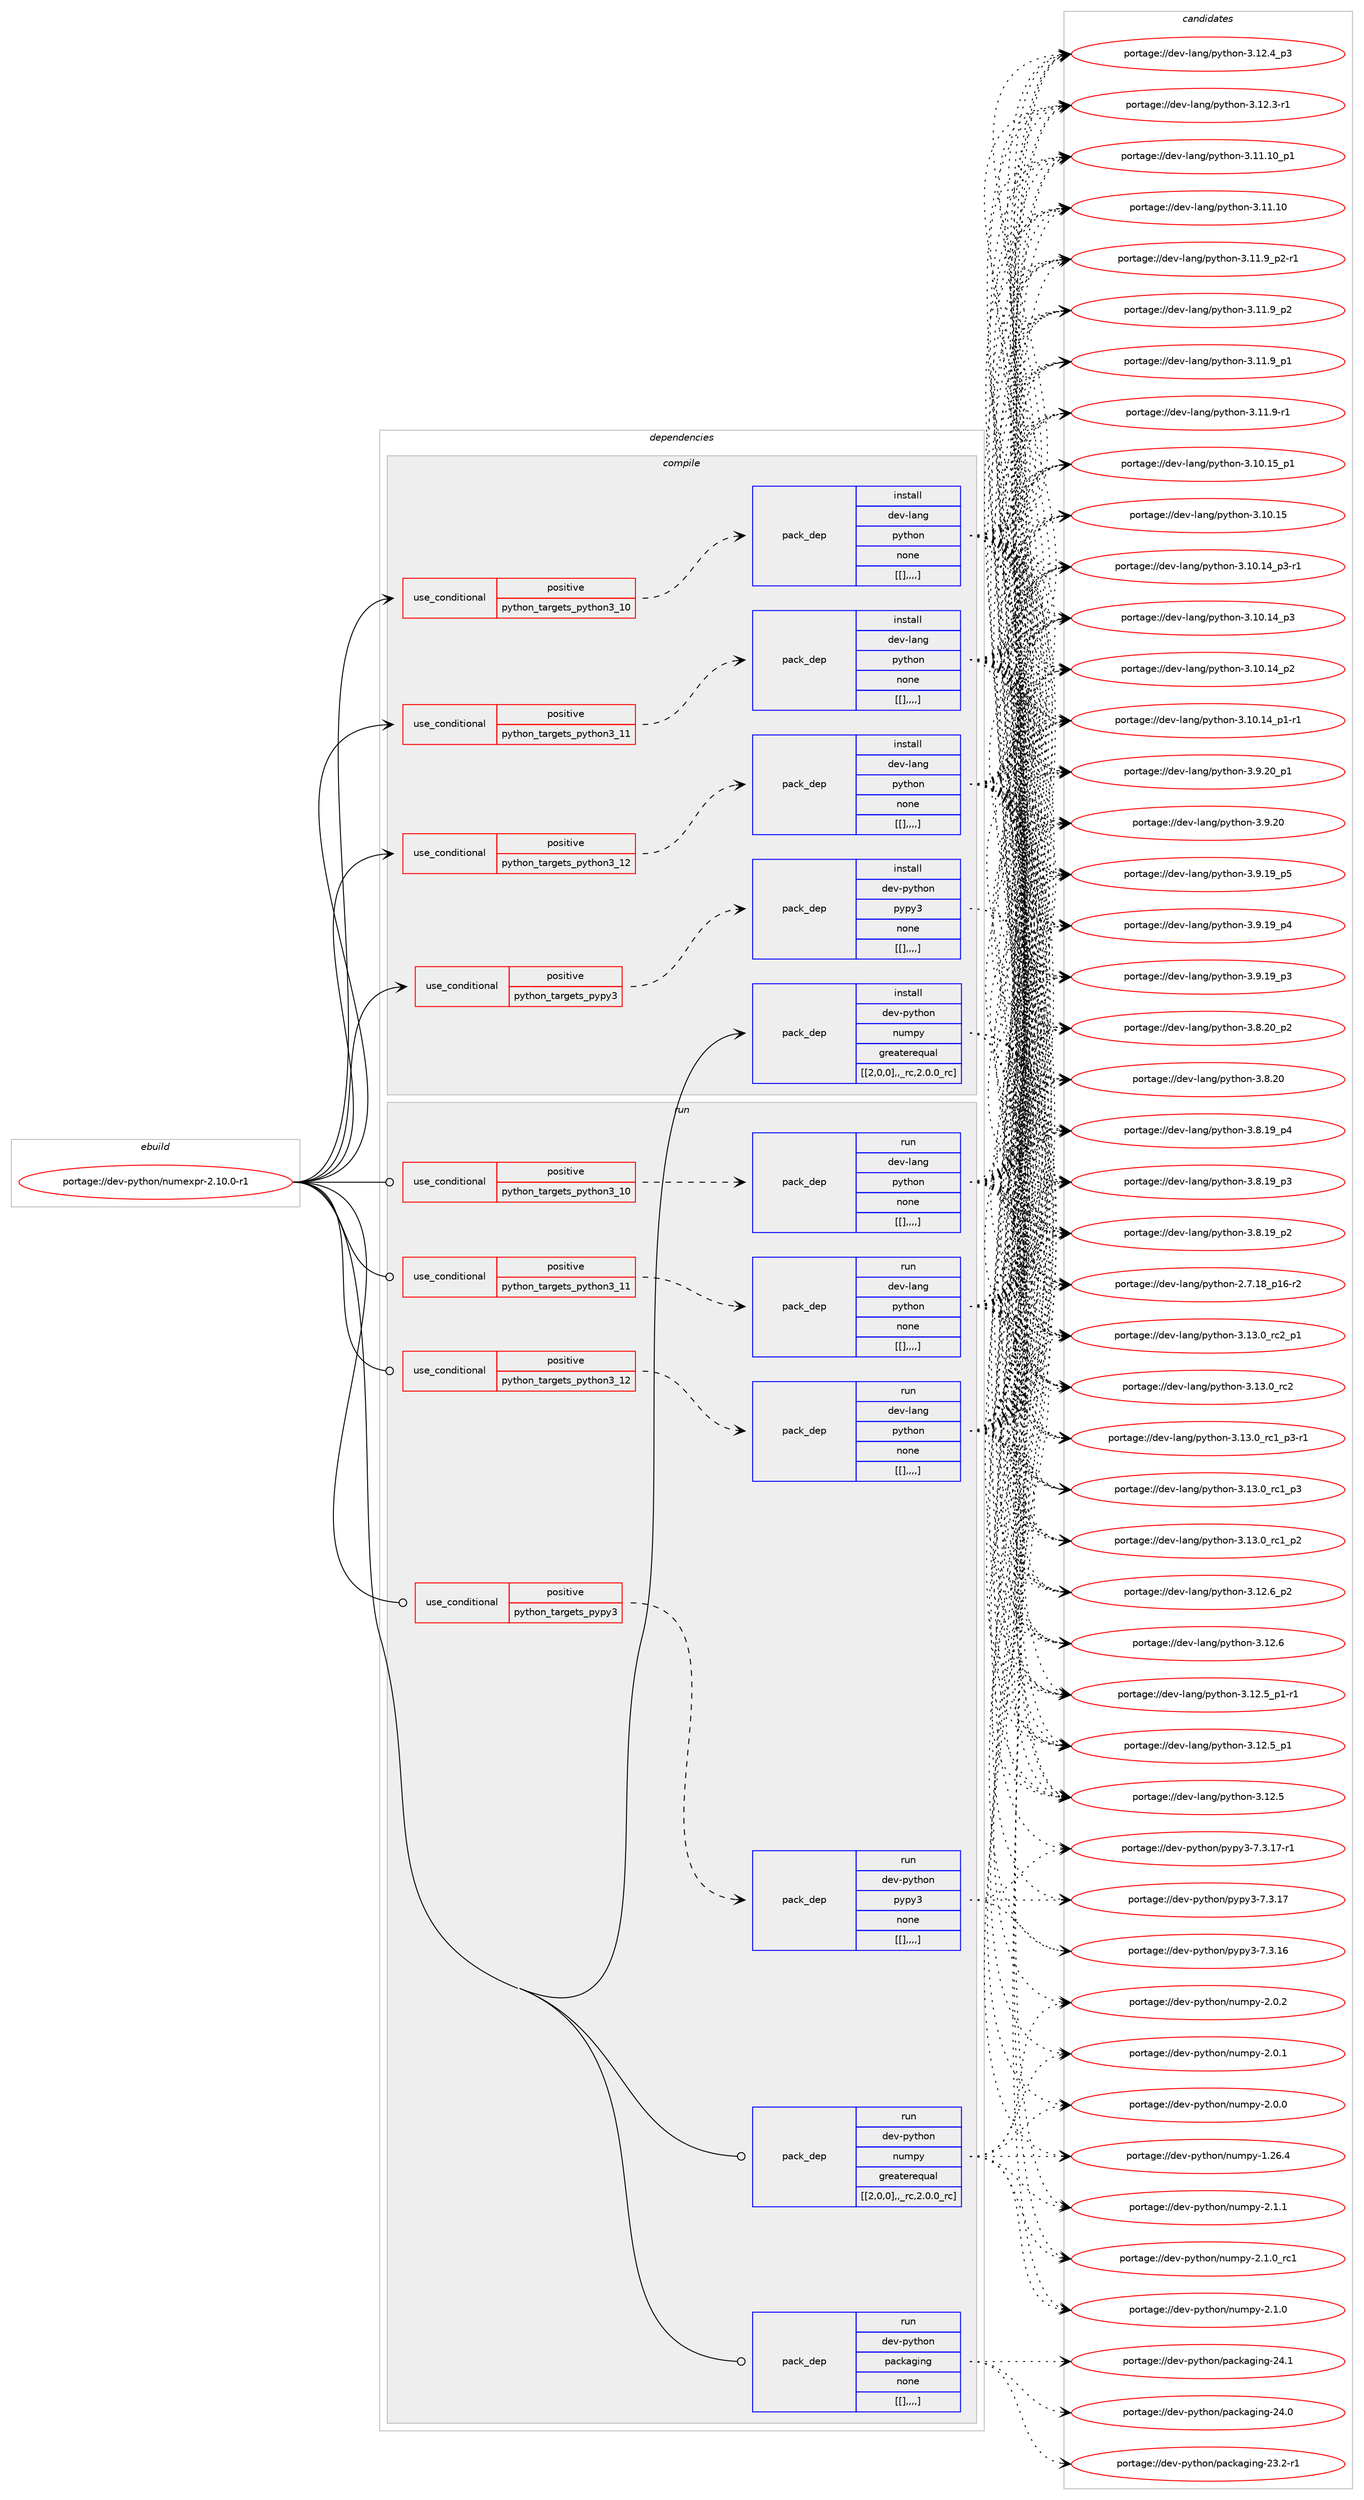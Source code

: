 digraph prolog {

# *************
# Graph options
# *************

newrank=true;
concentrate=true;
compound=true;
graph [rankdir=LR,fontname=Helvetica,fontsize=10,ranksep=1.5];#, ranksep=2.5, nodesep=0.2];
edge  [arrowhead=vee];
node  [fontname=Helvetica,fontsize=10];

# **********
# The ebuild
# **********

subgraph cluster_leftcol {
color=gray;
label=<<i>ebuild</i>>;
id [label="portage://dev-python/numexpr-2.10.0-r1", color=red, width=4, href="../dev-python/numexpr-2.10.0-r1.svg"];
}

# ****************
# The dependencies
# ****************

subgraph cluster_midcol {
color=gray;
label=<<i>dependencies</i>>;
subgraph cluster_compile {
fillcolor="#eeeeee";
style=filled;
label=<<i>compile</i>>;
subgraph cond36591 {
dependency154766 [label=<<TABLE BORDER="0" CELLBORDER="1" CELLSPACING="0" CELLPADDING="4"><TR><TD ROWSPAN="3" CELLPADDING="10">use_conditional</TD></TR><TR><TD>positive</TD></TR><TR><TD>python_targets_pypy3</TD></TR></TABLE>>, shape=none, color=red];
subgraph pack116961 {
dependency154767 [label=<<TABLE BORDER="0" CELLBORDER="1" CELLSPACING="0" CELLPADDING="4" WIDTH="220"><TR><TD ROWSPAN="6" CELLPADDING="30">pack_dep</TD></TR><TR><TD WIDTH="110">install</TD></TR><TR><TD>dev-python</TD></TR><TR><TD>pypy3</TD></TR><TR><TD>none</TD></TR><TR><TD>[[],,,,]</TD></TR></TABLE>>, shape=none, color=blue];
}
dependency154766:e -> dependency154767:w [weight=20,style="dashed",arrowhead="vee"];
}
id:e -> dependency154766:w [weight=20,style="solid",arrowhead="vee"];
subgraph cond36592 {
dependency154768 [label=<<TABLE BORDER="0" CELLBORDER="1" CELLSPACING="0" CELLPADDING="4"><TR><TD ROWSPAN="3" CELLPADDING="10">use_conditional</TD></TR><TR><TD>positive</TD></TR><TR><TD>python_targets_python3_10</TD></TR></TABLE>>, shape=none, color=red];
subgraph pack116962 {
dependency154769 [label=<<TABLE BORDER="0" CELLBORDER="1" CELLSPACING="0" CELLPADDING="4" WIDTH="220"><TR><TD ROWSPAN="6" CELLPADDING="30">pack_dep</TD></TR><TR><TD WIDTH="110">install</TD></TR><TR><TD>dev-lang</TD></TR><TR><TD>python</TD></TR><TR><TD>none</TD></TR><TR><TD>[[],,,,]</TD></TR></TABLE>>, shape=none, color=blue];
}
dependency154768:e -> dependency154769:w [weight=20,style="dashed",arrowhead="vee"];
}
id:e -> dependency154768:w [weight=20,style="solid",arrowhead="vee"];
subgraph cond36593 {
dependency154770 [label=<<TABLE BORDER="0" CELLBORDER="1" CELLSPACING="0" CELLPADDING="4"><TR><TD ROWSPAN="3" CELLPADDING="10">use_conditional</TD></TR><TR><TD>positive</TD></TR><TR><TD>python_targets_python3_11</TD></TR></TABLE>>, shape=none, color=red];
subgraph pack116963 {
dependency154771 [label=<<TABLE BORDER="0" CELLBORDER="1" CELLSPACING="0" CELLPADDING="4" WIDTH="220"><TR><TD ROWSPAN="6" CELLPADDING="30">pack_dep</TD></TR><TR><TD WIDTH="110">install</TD></TR><TR><TD>dev-lang</TD></TR><TR><TD>python</TD></TR><TR><TD>none</TD></TR><TR><TD>[[],,,,]</TD></TR></TABLE>>, shape=none, color=blue];
}
dependency154770:e -> dependency154771:w [weight=20,style="dashed",arrowhead="vee"];
}
id:e -> dependency154770:w [weight=20,style="solid",arrowhead="vee"];
subgraph cond36594 {
dependency154772 [label=<<TABLE BORDER="0" CELLBORDER="1" CELLSPACING="0" CELLPADDING="4"><TR><TD ROWSPAN="3" CELLPADDING="10">use_conditional</TD></TR><TR><TD>positive</TD></TR><TR><TD>python_targets_python3_12</TD></TR></TABLE>>, shape=none, color=red];
subgraph pack116964 {
dependency154773 [label=<<TABLE BORDER="0" CELLBORDER="1" CELLSPACING="0" CELLPADDING="4" WIDTH="220"><TR><TD ROWSPAN="6" CELLPADDING="30">pack_dep</TD></TR><TR><TD WIDTH="110">install</TD></TR><TR><TD>dev-lang</TD></TR><TR><TD>python</TD></TR><TR><TD>none</TD></TR><TR><TD>[[],,,,]</TD></TR></TABLE>>, shape=none, color=blue];
}
dependency154772:e -> dependency154773:w [weight=20,style="dashed",arrowhead="vee"];
}
id:e -> dependency154772:w [weight=20,style="solid",arrowhead="vee"];
subgraph pack116965 {
dependency154774 [label=<<TABLE BORDER="0" CELLBORDER="1" CELLSPACING="0" CELLPADDING="4" WIDTH="220"><TR><TD ROWSPAN="6" CELLPADDING="30">pack_dep</TD></TR><TR><TD WIDTH="110">install</TD></TR><TR><TD>dev-python</TD></TR><TR><TD>numpy</TD></TR><TR><TD>greaterequal</TD></TR><TR><TD>[[2,0,0],,_rc,2.0.0_rc]</TD></TR></TABLE>>, shape=none, color=blue];
}
id:e -> dependency154774:w [weight=20,style="solid",arrowhead="vee"];
}
subgraph cluster_compileandrun {
fillcolor="#eeeeee";
style=filled;
label=<<i>compile and run</i>>;
}
subgraph cluster_run {
fillcolor="#eeeeee";
style=filled;
label=<<i>run</i>>;
subgraph cond36595 {
dependency154775 [label=<<TABLE BORDER="0" CELLBORDER="1" CELLSPACING="0" CELLPADDING="4"><TR><TD ROWSPAN="3" CELLPADDING="10">use_conditional</TD></TR><TR><TD>positive</TD></TR><TR><TD>python_targets_pypy3</TD></TR></TABLE>>, shape=none, color=red];
subgraph pack116966 {
dependency154776 [label=<<TABLE BORDER="0" CELLBORDER="1" CELLSPACING="0" CELLPADDING="4" WIDTH="220"><TR><TD ROWSPAN="6" CELLPADDING="30">pack_dep</TD></TR><TR><TD WIDTH="110">run</TD></TR><TR><TD>dev-python</TD></TR><TR><TD>pypy3</TD></TR><TR><TD>none</TD></TR><TR><TD>[[],,,,]</TD></TR></TABLE>>, shape=none, color=blue];
}
dependency154775:e -> dependency154776:w [weight=20,style="dashed",arrowhead="vee"];
}
id:e -> dependency154775:w [weight=20,style="solid",arrowhead="odot"];
subgraph cond36596 {
dependency154777 [label=<<TABLE BORDER="0" CELLBORDER="1" CELLSPACING="0" CELLPADDING="4"><TR><TD ROWSPAN="3" CELLPADDING="10">use_conditional</TD></TR><TR><TD>positive</TD></TR><TR><TD>python_targets_python3_10</TD></TR></TABLE>>, shape=none, color=red];
subgraph pack116967 {
dependency154778 [label=<<TABLE BORDER="0" CELLBORDER="1" CELLSPACING="0" CELLPADDING="4" WIDTH="220"><TR><TD ROWSPAN="6" CELLPADDING="30">pack_dep</TD></TR><TR><TD WIDTH="110">run</TD></TR><TR><TD>dev-lang</TD></TR><TR><TD>python</TD></TR><TR><TD>none</TD></TR><TR><TD>[[],,,,]</TD></TR></TABLE>>, shape=none, color=blue];
}
dependency154777:e -> dependency154778:w [weight=20,style="dashed",arrowhead="vee"];
}
id:e -> dependency154777:w [weight=20,style="solid",arrowhead="odot"];
subgraph cond36597 {
dependency154779 [label=<<TABLE BORDER="0" CELLBORDER="1" CELLSPACING="0" CELLPADDING="4"><TR><TD ROWSPAN="3" CELLPADDING="10">use_conditional</TD></TR><TR><TD>positive</TD></TR><TR><TD>python_targets_python3_11</TD></TR></TABLE>>, shape=none, color=red];
subgraph pack116968 {
dependency154780 [label=<<TABLE BORDER="0" CELLBORDER="1" CELLSPACING="0" CELLPADDING="4" WIDTH="220"><TR><TD ROWSPAN="6" CELLPADDING="30">pack_dep</TD></TR><TR><TD WIDTH="110">run</TD></TR><TR><TD>dev-lang</TD></TR><TR><TD>python</TD></TR><TR><TD>none</TD></TR><TR><TD>[[],,,,]</TD></TR></TABLE>>, shape=none, color=blue];
}
dependency154779:e -> dependency154780:w [weight=20,style="dashed",arrowhead="vee"];
}
id:e -> dependency154779:w [weight=20,style="solid",arrowhead="odot"];
subgraph cond36598 {
dependency154781 [label=<<TABLE BORDER="0" CELLBORDER="1" CELLSPACING="0" CELLPADDING="4"><TR><TD ROWSPAN="3" CELLPADDING="10">use_conditional</TD></TR><TR><TD>positive</TD></TR><TR><TD>python_targets_python3_12</TD></TR></TABLE>>, shape=none, color=red];
subgraph pack116969 {
dependency154782 [label=<<TABLE BORDER="0" CELLBORDER="1" CELLSPACING="0" CELLPADDING="4" WIDTH="220"><TR><TD ROWSPAN="6" CELLPADDING="30">pack_dep</TD></TR><TR><TD WIDTH="110">run</TD></TR><TR><TD>dev-lang</TD></TR><TR><TD>python</TD></TR><TR><TD>none</TD></TR><TR><TD>[[],,,,]</TD></TR></TABLE>>, shape=none, color=blue];
}
dependency154781:e -> dependency154782:w [weight=20,style="dashed",arrowhead="vee"];
}
id:e -> dependency154781:w [weight=20,style="solid",arrowhead="odot"];
subgraph pack116970 {
dependency154783 [label=<<TABLE BORDER="0" CELLBORDER="1" CELLSPACING="0" CELLPADDING="4" WIDTH="220"><TR><TD ROWSPAN="6" CELLPADDING="30">pack_dep</TD></TR><TR><TD WIDTH="110">run</TD></TR><TR><TD>dev-python</TD></TR><TR><TD>numpy</TD></TR><TR><TD>greaterequal</TD></TR><TR><TD>[[2,0,0],,_rc,2.0.0_rc]</TD></TR></TABLE>>, shape=none, color=blue];
}
id:e -> dependency154783:w [weight=20,style="solid",arrowhead="odot"];
subgraph pack116971 {
dependency154784 [label=<<TABLE BORDER="0" CELLBORDER="1" CELLSPACING="0" CELLPADDING="4" WIDTH="220"><TR><TD ROWSPAN="6" CELLPADDING="30">pack_dep</TD></TR><TR><TD WIDTH="110">run</TD></TR><TR><TD>dev-python</TD></TR><TR><TD>packaging</TD></TR><TR><TD>none</TD></TR><TR><TD>[[],,,,]</TD></TR></TABLE>>, shape=none, color=blue];
}
id:e -> dependency154784:w [weight=20,style="solid",arrowhead="odot"];
}
}

# **************
# The candidates
# **************

subgraph cluster_choices {
rank=same;
color=gray;
label=<<i>candidates</i>>;

subgraph choice116961 {
color=black;
nodesep=1;
choice100101118451121211161041111104711212111212151455546514649554511449 [label="portage://dev-python/pypy3-7.3.17-r1", color=red, width=4,href="../dev-python/pypy3-7.3.17-r1.svg"];
choice10010111845112121116104111110471121211121215145554651464955 [label="portage://dev-python/pypy3-7.3.17", color=red, width=4,href="../dev-python/pypy3-7.3.17.svg"];
choice10010111845112121116104111110471121211121215145554651464954 [label="portage://dev-python/pypy3-7.3.16", color=red, width=4,href="../dev-python/pypy3-7.3.16.svg"];
dependency154767:e -> choice100101118451121211161041111104711212111212151455546514649554511449:w [style=dotted,weight="100"];
dependency154767:e -> choice10010111845112121116104111110471121211121215145554651464955:w [style=dotted,weight="100"];
dependency154767:e -> choice10010111845112121116104111110471121211121215145554651464954:w [style=dotted,weight="100"];
}
subgraph choice116962 {
color=black;
nodesep=1;
choice100101118451089711010347112121116104111110455146495146489511499509511249 [label="portage://dev-lang/python-3.13.0_rc2_p1", color=red, width=4,href="../dev-lang/python-3.13.0_rc2_p1.svg"];
choice10010111845108971101034711212111610411111045514649514648951149950 [label="portage://dev-lang/python-3.13.0_rc2", color=red, width=4,href="../dev-lang/python-3.13.0_rc2.svg"];
choice1001011184510897110103471121211161041111104551464951464895114994995112514511449 [label="portage://dev-lang/python-3.13.0_rc1_p3-r1", color=red, width=4,href="../dev-lang/python-3.13.0_rc1_p3-r1.svg"];
choice100101118451089711010347112121116104111110455146495146489511499499511251 [label="portage://dev-lang/python-3.13.0_rc1_p3", color=red, width=4,href="../dev-lang/python-3.13.0_rc1_p3.svg"];
choice100101118451089711010347112121116104111110455146495146489511499499511250 [label="portage://dev-lang/python-3.13.0_rc1_p2", color=red, width=4,href="../dev-lang/python-3.13.0_rc1_p2.svg"];
choice100101118451089711010347112121116104111110455146495046549511250 [label="portage://dev-lang/python-3.12.6_p2", color=red, width=4,href="../dev-lang/python-3.12.6_p2.svg"];
choice10010111845108971101034711212111610411111045514649504654 [label="portage://dev-lang/python-3.12.6", color=red, width=4,href="../dev-lang/python-3.12.6.svg"];
choice1001011184510897110103471121211161041111104551464950465395112494511449 [label="portage://dev-lang/python-3.12.5_p1-r1", color=red, width=4,href="../dev-lang/python-3.12.5_p1-r1.svg"];
choice100101118451089711010347112121116104111110455146495046539511249 [label="portage://dev-lang/python-3.12.5_p1", color=red, width=4,href="../dev-lang/python-3.12.5_p1.svg"];
choice10010111845108971101034711212111610411111045514649504653 [label="portage://dev-lang/python-3.12.5", color=red, width=4,href="../dev-lang/python-3.12.5.svg"];
choice100101118451089711010347112121116104111110455146495046529511251 [label="portage://dev-lang/python-3.12.4_p3", color=red, width=4,href="../dev-lang/python-3.12.4_p3.svg"];
choice100101118451089711010347112121116104111110455146495046514511449 [label="portage://dev-lang/python-3.12.3-r1", color=red, width=4,href="../dev-lang/python-3.12.3-r1.svg"];
choice10010111845108971101034711212111610411111045514649494649489511249 [label="portage://dev-lang/python-3.11.10_p1", color=red, width=4,href="../dev-lang/python-3.11.10_p1.svg"];
choice1001011184510897110103471121211161041111104551464949464948 [label="portage://dev-lang/python-3.11.10", color=red, width=4,href="../dev-lang/python-3.11.10.svg"];
choice1001011184510897110103471121211161041111104551464949465795112504511449 [label="portage://dev-lang/python-3.11.9_p2-r1", color=red, width=4,href="../dev-lang/python-3.11.9_p2-r1.svg"];
choice100101118451089711010347112121116104111110455146494946579511250 [label="portage://dev-lang/python-3.11.9_p2", color=red, width=4,href="../dev-lang/python-3.11.9_p2.svg"];
choice100101118451089711010347112121116104111110455146494946579511249 [label="portage://dev-lang/python-3.11.9_p1", color=red, width=4,href="../dev-lang/python-3.11.9_p1.svg"];
choice100101118451089711010347112121116104111110455146494946574511449 [label="portage://dev-lang/python-3.11.9-r1", color=red, width=4,href="../dev-lang/python-3.11.9-r1.svg"];
choice10010111845108971101034711212111610411111045514649484649539511249 [label="portage://dev-lang/python-3.10.15_p1", color=red, width=4,href="../dev-lang/python-3.10.15_p1.svg"];
choice1001011184510897110103471121211161041111104551464948464953 [label="portage://dev-lang/python-3.10.15", color=red, width=4,href="../dev-lang/python-3.10.15.svg"];
choice100101118451089711010347112121116104111110455146494846495295112514511449 [label="portage://dev-lang/python-3.10.14_p3-r1", color=red, width=4,href="../dev-lang/python-3.10.14_p3-r1.svg"];
choice10010111845108971101034711212111610411111045514649484649529511251 [label="portage://dev-lang/python-3.10.14_p3", color=red, width=4,href="../dev-lang/python-3.10.14_p3.svg"];
choice10010111845108971101034711212111610411111045514649484649529511250 [label="portage://dev-lang/python-3.10.14_p2", color=red, width=4,href="../dev-lang/python-3.10.14_p2.svg"];
choice100101118451089711010347112121116104111110455146494846495295112494511449 [label="portage://dev-lang/python-3.10.14_p1-r1", color=red, width=4,href="../dev-lang/python-3.10.14_p1-r1.svg"];
choice100101118451089711010347112121116104111110455146574650489511249 [label="portage://dev-lang/python-3.9.20_p1", color=red, width=4,href="../dev-lang/python-3.9.20_p1.svg"];
choice10010111845108971101034711212111610411111045514657465048 [label="portage://dev-lang/python-3.9.20", color=red, width=4,href="../dev-lang/python-3.9.20.svg"];
choice100101118451089711010347112121116104111110455146574649579511253 [label="portage://dev-lang/python-3.9.19_p5", color=red, width=4,href="../dev-lang/python-3.9.19_p5.svg"];
choice100101118451089711010347112121116104111110455146574649579511252 [label="portage://dev-lang/python-3.9.19_p4", color=red, width=4,href="../dev-lang/python-3.9.19_p4.svg"];
choice100101118451089711010347112121116104111110455146574649579511251 [label="portage://dev-lang/python-3.9.19_p3", color=red, width=4,href="../dev-lang/python-3.9.19_p3.svg"];
choice100101118451089711010347112121116104111110455146564650489511250 [label="portage://dev-lang/python-3.8.20_p2", color=red, width=4,href="../dev-lang/python-3.8.20_p2.svg"];
choice10010111845108971101034711212111610411111045514656465048 [label="portage://dev-lang/python-3.8.20", color=red, width=4,href="../dev-lang/python-3.8.20.svg"];
choice100101118451089711010347112121116104111110455146564649579511252 [label="portage://dev-lang/python-3.8.19_p4", color=red, width=4,href="../dev-lang/python-3.8.19_p4.svg"];
choice100101118451089711010347112121116104111110455146564649579511251 [label="portage://dev-lang/python-3.8.19_p3", color=red, width=4,href="../dev-lang/python-3.8.19_p3.svg"];
choice100101118451089711010347112121116104111110455146564649579511250 [label="portage://dev-lang/python-3.8.19_p2", color=red, width=4,href="../dev-lang/python-3.8.19_p2.svg"];
choice100101118451089711010347112121116104111110455046554649569511249544511450 [label="portage://dev-lang/python-2.7.18_p16-r2", color=red, width=4,href="../dev-lang/python-2.7.18_p16-r2.svg"];
dependency154769:e -> choice100101118451089711010347112121116104111110455146495146489511499509511249:w [style=dotted,weight="100"];
dependency154769:e -> choice10010111845108971101034711212111610411111045514649514648951149950:w [style=dotted,weight="100"];
dependency154769:e -> choice1001011184510897110103471121211161041111104551464951464895114994995112514511449:w [style=dotted,weight="100"];
dependency154769:e -> choice100101118451089711010347112121116104111110455146495146489511499499511251:w [style=dotted,weight="100"];
dependency154769:e -> choice100101118451089711010347112121116104111110455146495146489511499499511250:w [style=dotted,weight="100"];
dependency154769:e -> choice100101118451089711010347112121116104111110455146495046549511250:w [style=dotted,weight="100"];
dependency154769:e -> choice10010111845108971101034711212111610411111045514649504654:w [style=dotted,weight="100"];
dependency154769:e -> choice1001011184510897110103471121211161041111104551464950465395112494511449:w [style=dotted,weight="100"];
dependency154769:e -> choice100101118451089711010347112121116104111110455146495046539511249:w [style=dotted,weight="100"];
dependency154769:e -> choice10010111845108971101034711212111610411111045514649504653:w [style=dotted,weight="100"];
dependency154769:e -> choice100101118451089711010347112121116104111110455146495046529511251:w [style=dotted,weight="100"];
dependency154769:e -> choice100101118451089711010347112121116104111110455146495046514511449:w [style=dotted,weight="100"];
dependency154769:e -> choice10010111845108971101034711212111610411111045514649494649489511249:w [style=dotted,weight="100"];
dependency154769:e -> choice1001011184510897110103471121211161041111104551464949464948:w [style=dotted,weight="100"];
dependency154769:e -> choice1001011184510897110103471121211161041111104551464949465795112504511449:w [style=dotted,weight="100"];
dependency154769:e -> choice100101118451089711010347112121116104111110455146494946579511250:w [style=dotted,weight="100"];
dependency154769:e -> choice100101118451089711010347112121116104111110455146494946579511249:w [style=dotted,weight="100"];
dependency154769:e -> choice100101118451089711010347112121116104111110455146494946574511449:w [style=dotted,weight="100"];
dependency154769:e -> choice10010111845108971101034711212111610411111045514649484649539511249:w [style=dotted,weight="100"];
dependency154769:e -> choice1001011184510897110103471121211161041111104551464948464953:w [style=dotted,weight="100"];
dependency154769:e -> choice100101118451089711010347112121116104111110455146494846495295112514511449:w [style=dotted,weight="100"];
dependency154769:e -> choice10010111845108971101034711212111610411111045514649484649529511251:w [style=dotted,weight="100"];
dependency154769:e -> choice10010111845108971101034711212111610411111045514649484649529511250:w [style=dotted,weight="100"];
dependency154769:e -> choice100101118451089711010347112121116104111110455146494846495295112494511449:w [style=dotted,weight="100"];
dependency154769:e -> choice100101118451089711010347112121116104111110455146574650489511249:w [style=dotted,weight="100"];
dependency154769:e -> choice10010111845108971101034711212111610411111045514657465048:w [style=dotted,weight="100"];
dependency154769:e -> choice100101118451089711010347112121116104111110455146574649579511253:w [style=dotted,weight="100"];
dependency154769:e -> choice100101118451089711010347112121116104111110455146574649579511252:w [style=dotted,weight="100"];
dependency154769:e -> choice100101118451089711010347112121116104111110455146574649579511251:w [style=dotted,weight="100"];
dependency154769:e -> choice100101118451089711010347112121116104111110455146564650489511250:w [style=dotted,weight="100"];
dependency154769:e -> choice10010111845108971101034711212111610411111045514656465048:w [style=dotted,weight="100"];
dependency154769:e -> choice100101118451089711010347112121116104111110455146564649579511252:w [style=dotted,weight="100"];
dependency154769:e -> choice100101118451089711010347112121116104111110455146564649579511251:w [style=dotted,weight="100"];
dependency154769:e -> choice100101118451089711010347112121116104111110455146564649579511250:w [style=dotted,weight="100"];
dependency154769:e -> choice100101118451089711010347112121116104111110455046554649569511249544511450:w [style=dotted,weight="100"];
}
subgraph choice116963 {
color=black;
nodesep=1;
choice100101118451089711010347112121116104111110455146495146489511499509511249 [label="portage://dev-lang/python-3.13.0_rc2_p1", color=red, width=4,href="../dev-lang/python-3.13.0_rc2_p1.svg"];
choice10010111845108971101034711212111610411111045514649514648951149950 [label="portage://dev-lang/python-3.13.0_rc2", color=red, width=4,href="../dev-lang/python-3.13.0_rc2.svg"];
choice1001011184510897110103471121211161041111104551464951464895114994995112514511449 [label="portage://dev-lang/python-3.13.0_rc1_p3-r1", color=red, width=4,href="../dev-lang/python-3.13.0_rc1_p3-r1.svg"];
choice100101118451089711010347112121116104111110455146495146489511499499511251 [label="portage://dev-lang/python-3.13.0_rc1_p3", color=red, width=4,href="../dev-lang/python-3.13.0_rc1_p3.svg"];
choice100101118451089711010347112121116104111110455146495146489511499499511250 [label="portage://dev-lang/python-3.13.0_rc1_p2", color=red, width=4,href="../dev-lang/python-3.13.0_rc1_p2.svg"];
choice100101118451089711010347112121116104111110455146495046549511250 [label="portage://dev-lang/python-3.12.6_p2", color=red, width=4,href="../dev-lang/python-3.12.6_p2.svg"];
choice10010111845108971101034711212111610411111045514649504654 [label="portage://dev-lang/python-3.12.6", color=red, width=4,href="../dev-lang/python-3.12.6.svg"];
choice1001011184510897110103471121211161041111104551464950465395112494511449 [label="portage://dev-lang/python-3.12.5_p1-r1", color=red, width=4,href="../dev-lang/python-3.12.5_p1-r1.svg"];
choice100101118451089711010347112121116104111110455146495046539511249 [label="portage://dev-lang/python-3.12.5_p1", color=red, width=4,href="../dev-lang/python-3.12.5_p1.svg"];
choice10010111845108971101034711212111610411111045514649504653 [label="portage://dev-lang/python-3.12.5", color=red, width=4,href="../dev-lang/python-3.12.5.svg"];
choice100101118451089711010347112121116104111110455146495046529511251 [label="portage://dev-lang/python-3.12.4_p3", color=red, width=4,href="../dev-lang/python-3.12.4_p3.svg"];
choice100101118451089711010347112121116104111110455146495046514511449 [label="portage://dev-lang/python-3.12.3-r1", color=red, width=4,href="../dev-lang/python-3.12.3-r1.svg"];
choice10010111845108971101034711212111610411111045514649494649489511249 [label="portage://dev-lang/python-3.11.10_p1", color=red, width=4,href="../dev-lang/python-3.11.10_p1.svg"];
choice1001011184510897110103471121211161041111104551464949464948 [label="portage://dev-lang/python-3.11.10", color=red, width=4,href="../dev-lang/python-3.11.10.svg"];
choice1001011184510897110103471121211161041111104551464949465795112504511449 [label="portage://dev-lang/python-3.11.9_p2-r1", color=red, width=4,href="../dev-lang/python-3.11.9_p2-r1.svg"];
choice100101118451089711010347112121116104111110455146494946579511250 [label="portage://dev-lang/python-3.11.9_p2", color=red, width=4,href="../dev-lang/python-3.11.9_p2.svg"];
choice100101118451089711010347112121116104111110455146494946579511249 [label="portage://dev-lang/python-3.11.9_p1", color=red, width=4,href="../dev-lang/python-3.11.9_p1.svg"];
choice100101118451089711010347112121116104111110455146494946574511449 [label="portage://dev-lang/python-3.11.9-r1", color=red, width=4,href="../dev-lang/python-3.11.9-r1.svg"];
choice10010111845108971101034711212111610411111045514649484649539511249 [label="portage://dev-lang/python-3.10.15_p1", color=red, width=4,href="../dev-lang/python-3.10.15_p1.svg"];
choice1001011184510897110103471121211161041111104551464948464953 [label="portage://dev-lang/python-3.10.15", color=red, width=4,href="../dev-lang/python-3.10.15.svg"];
choice100101118451089711010347112121116104111110455146494846495295112514511449 [label="portage://dev-lang/python-3.10.14_p3-r1", color=red, width=4,href="../dev-lang/python-3.10.14_p3-r1.svg"];
choice10010111845108971101034711212111610411111045514649484649529511251 [label="portage://dev-lang/python-3.10.14_p3", color=red, width=4,href="../dev-lang/python-3.10.14_p3.svg"];
choice10010111845108971101034711212111610411111045514649484649529511250 [label="portage://dev-lang/python-3.10.14_p2", color=red, width=4,href="../dev-lang/python-3.10.14_p2.svg"];
choice100101118451089711010347112121116104111110455146494846495295112494511449 [label="portage://dev-lang/python-3.10.14_p1-r1", color=red, width=4,href="../dev-lang/python-3.10.14_p1-r1.svg"];
choice100101118451089711010347112121116104111110455146574650489511249 [label="portage://dev-lang/python-3.9.20_p1", color=red, width=4,href="../dev-lang/python-3.9.20_p1.svg"];
choice10010111845108971101034711212111610411111045514657465048 [label="portage://dev-lang/python-3.9.20", color=red, width=4,href="../dev-lang/python-3.9.20.svg"];
choice100101118451089711010347112121116104111110455146574649579511253 [label="portage://dev-lang/python-3.9.19_p5", color=red, width=4,href="../dev-lang/python-3.9.19_p5.svg"];
choice100101118451089711010347112121116104111110455146574649579511252 [label="portage://dev-lang/python-3.9.19_p4", color=red, width=4,href="../dev-lang/python-3.9.19_p4.svg"];
choice100101118451089711010347112121116104111110455146574649579511251 [label="portage://dev-lang/python-3.9.19_p3", color=red, width=4,href="../dev-lang/python-3.9.19_p3.svg"];
choice100101118451089711010347112121116104111110455146564650489511250 [label="portage://dev-lang/python-3.8.20_p2", color=red, width=4,href="../dev-lang/python-3.8.20_p2.svg"];
choice10010111845108971101034711212111610411111045514656465048 [label="portage://dev-lang/python-3.8.20", color=red, width=4,href="../dev-lang/python-3.8.20.svg"];
choice100101118451089711010347112121116104111110455146564649579511252 [label="portage://dev-lang/python-3.8.19_p4", color=red, width=4,href="../dev-lang/python-3.8.19_p4.svg"];
choice100101118451089711010347112121116104111110455146564649579511251 [label="portage://dev-lang/python-3.8.19_p3", color=red, width=4,href="../dev-lang/python-3.8.19_p3.svg"];
choice100101118451089711010347112121116104111110455146564649579511250 [label="portage://dev-lang/python-3.8.19_p2", color=red, width=4,href="../dev-lang/python-3.8.19_p2.svg"];
choice100101118451089711010347112121116104111110455046554649569511249544511450 [label="portage://dev-lang/python-2.7.18_p16-r2", color=red, width=4,href="../dev-lang/python-2.7.18_p16-r2.svg"];
dependency154771:e -> choice100101118451089711010347112121116104111110455146495146489511499509511249:w [style=dotted,weight="100"];
dependency154771:e -> choice10010111845108971101034711212111610411111045514649514648951149950:w [style=dotted,weight="100"];
dependency154771:e -> choice1001011184510897110103471121211161041111104551464951464895114994995112514511449:w [style=dotted,weight="100"];
dependency154771:e -> choice100101118451089711010347112121116104111110455146495146489511499499511251:w [style=dotted,weight="100"];
dependency154771:e -> choice100101118451089711010347112121116104111110455146495146489511499499511250:w [style=dotted,weight="100"];
dependency154771:e -> choice100101118451089711010347112121116104111110455146495046549511250:w [style=dotted,weight="100"];
dependency154771:e -> choice10010111845108971101034711212111610411111045514649504654:w [style=dotted,weight="100"];
dependency154771:e -> choice1001011184510897110103471121211161041111104551464950465395112494511449:w [style=dotted,weight="100"];
dependency154771:e -> choice100101118451089711010347112121116104111110455146495046539511249:w [style=dotted,weight="100"];
dependency154771:e -> choice10010111845108971101034711212111610411111045514649504653:w [style=dotted,weight="100"];
dependency154771:e -> choice100101118451089711010347112121116104111110455146495046529511251:w [style=dotted,weight="100"];
dependency154771:e -> choice100101118451089711010347112121116104111110455146495046514511449:w [style=dotted,weight="100"];
dependency154771:e -> choice10010111845108971101034711212111610411111045514649494649489511249:w [style=dotted,weight="100"];
dependency154771:e -> choice1001011184510897110103471121211161041111104551464949464948:w [style=dotted,weight="100"];
dependency154771:e -> choice1001011184510897110103471121211161041111104551464949465795112504511449:w [style=dotted,weight="100"];
dependency154771:e -> choice100101118451089711010347112121116104111110455146494946579511250:w [style=dotted,weight="100"];
dependency154771:e -> choice100101118451089711010347112121116104111110455146494946579511249:w [style=dotted,weight="100"];
dependency154771:e -> choice100101118451089711010347112121116104111110455146494946574511449:w [style=dotted,weight="100"];
dependency154771:e -> choice10010111845108971101034711212111610411111045514649484649539511249:w [style=dotted,weight="100"];
dependency154771:e -> choice1001011184510897110103471121211161041111104551464948464953:w [style=dotted,weight="100"];
dependency154771:e -> choice100101118451089711010347112121116104111110455146494846495295112514511449:w [style=dotted,weight="100"];
dependency154771:e -> choice10010111845108971101034711212111610411111045514649484649529511251:w [style=dotted,weight="100"];
dependency154771:e -> choice10010111845108971101034711212111610411111045514649484649529511250:w [style=dotted,weight="100"];
dependency154771:e -> choice100101118451089711010347112121116104111110455146494846495295112494511449:w [style=dotted,weight="100"];
dependency154771:e -> choice100101118451089711010347112121116104111110455146574650489511249:w [style=dotted,weight="100"];
dependency154771:e -> choice10010111845108971101034711212111610411111045514657465048:w [style=dotted,weight="100"];
dependency154771:e -> choice100101118451089711010347112121116104111110455146574649579511253:w [style=dotted,weight="100"];
dependency154771:e -> choice100101118451089711010347112121116104111110455146574649579511252:w [style=dotted,weight="100"];
dependency154771:e -> choice100101118451089711010347112121116104111110455146574649579511251:w [style=dotted,weight="100"];
dependency154771:e -> choice100101118451089711010347112121116104111110455146564650489511250:w [style=dotted,weight="100"];
dependency154771:e -> choice10010111845108971101034711212111610411111045514656465048:w [style=dotted,weight="100"];
dependency154771:e -> choice100101118451089711010347112121116104111110455146564649579511252:w [style=dotted,weight="100"];
dependency154771:e -> choice100101118451089711010347112121116104111110455146564649579511251:w [style=dotted,weight="100"];
dependency154771:e -> choice100101118451089711010347112121116104111110455146564649579511250:w [style=dotted,weight="100"];
dependency154771:e -> choice100101118451089711010347112121116104111110455046554649569511249544511450:w [style=dotted,weight="100"];
}
subgraph choice116964 {
color=black;
nodesep=1;
choice100101118451089711010347112121116104111110455146495146489511499509511249 [label="portage://dev-lang/python-3.13.0_rc2_p1", color=red, width=4,href="../dev-lang/python-3.13.0_rc2_p1.svg"];
choice10010111845108971101034711212111610411111045514649514648951149950 [label="portage://dev-lang/python-3.13.0_rc2", color=red, width=4,href="../dev-lang/python-3.13.0_rc2.svg"];
choice1001011184510897110103471121211161041111104551464951464895114994995112514511449 [label="portage://dev-lang/python-3.13.0_rc1_p3-r1", color=red, width=4,href="../dev-lang/python-3.13.0_rc1_p3-r1.svg"];
choice100101118451089711010347112121116104111110455146495146489511499499511251 [label="portage://dev-lang/python-3.13.0_rc1_p3", color=red, width=4,href="../dev-lang/python-3.13.0_rc1_p3.svg"];
choice100101118451089711010347112121116104111110455146495146489511499499511250 [label="portage://dev-lang/python-3.13.0_rc1_p2", color=red, width=4,href="../dev-lang/python-3.13.0_rc1_p2.svg"];
choice100101118451089711010347112121116104111110455146495046549511250 [label="portage://dev-lang/python-3.12.6_p2", color=red, width=4,href="../dev-lang/python-3.12.6_p2.svg"];
choice10010111845108971101034711212111610411111045514649504654 [label="portage://dev-lang/python-3.12.6", color=red, width=4,href="../dev-lang/python-3.12.6.svg"];
choice1001011184510897110103471121211161041111104551464950465395112494511449 [label="portage://dev-lang/python-3.12.5_p1-r1", color=red, width=4,href="../dev-lang/python-3.12.5_p1-r1.svg"];
choice100101118451089711010347112121116104111110455146495046539511249 [label="portage://dev-lang/python-3.12.5_p1", color=red, width=4,href="../dev-lang/python-3.12.5_p1.svg"];
choice10010111845108971101034711212111610411111045514649504653 [label="portage://dev-lang/python-3.12.5", color=red, width=4,href="../dev-lang/python-3.12.5.svg"];
choice100101118451089711010347112121116104111110455146495046529511251 [label="portage://dev-lang/python-3.12.4_p3", color=red, width=4,href="../dev-lang/python-3.12.4_p3.svg"];
choice100101118451089711010347112121116104111110455146495046514511449 [label="portage://dev-lang/python-3.12.3-r1", color=red, width=4,href="../dev-lang/python-3.12.3-r1.svg"];
choice10010111845108971101034711212111610411111045514649494649489511249 [label="portage://dev-lang/python-3.11.10_p1", color=red, width=4,href="../dev-lang/python-3.11.10_p1.svg"];
choice1001011184510897110103471121211161041111104551464949464948 [label="portage://dev-lang/python-3.11.10", color=red, width=4,href="../dev-lang/python-3.11.10.svg"];
choice1001011184510897110103471121211161041111104551464949465795112504511449 [label="portage://dev-lang/python-3.11.9_p2-r1", color=red, width=4,href="../dev-lang/python-3.11.9_p2-r1.svg"];
choice100101118451089711010347112121116104111110455146494946579511250 [label="portage://dev-lang/python-3.11.9_p2", color=red, width=4,href="../dev-lang/python-3.11.9_p2.svg"];
choice100101118451089711010347112121116104111110455146494946579511249 [label="portage://dev-lang/python-3.11.9_p1", color=red, width=4,href="../dev-lang/python-3.11.9_p1.svg"];
choice100101118451089711010347112121116104111110455146494946574511449 [label="portage://dev-lang/python-3.11.9-r1", color=red, width=4,href="../dev-lang/python-3.11.9-r1.svg"];
choice10010111845108971101034711212111610411111045514649484649539511249 [label="portage://dev-lang/python-3.10.15_p1", color=red, width=4,href="../dev-lang/python-3.10.15_p1.svg"];
choice1001011184510897110103471121211161041111104551464948464953 [label="portage://dev-lang/python-3.10.15", color=red, width=4,href="../dev-lang/python-3.10.15.svg"];
choice100101118451089711010347112121116104111110455146494846495295112514511449 [label="portage://dev-lang/python-3.10.14_p3-r1", color=red, width=4,href="../dev-lang/python-3.10.14_p3-r1.svg"];
choice10010111845108971101034711212111610411111045514649484649529511251 [label="portage://dev-lang/python-3.10.14_p3", color=red, width=4,href="../dev-lang/python-3.10.14_p3.svg"];
choice10010111845108971101034711212111610411111045514649484649529511250 [label="portage://dev-lang/python-3.10.14_p2", color=red, width=4,href="../dev-lang/python-3.10.14_p2.svg"];
choice100101118451089711010347112121116104111110455146494846495295112494511449 [label="portage://dev-lang/python-3.10.14_p1-r1", color=red, width=4,href="../dev-lang/python-3.10.14_p1-r1.svg"];
choice100101118451089711010347112121116104111110455146574650489511249 [label="portage://dev-lang/python-3.9.20_p1", color=red, width=4,href="../dev-lang/python-3.9.20_p1.svg"];
choice10010111845108971101034711212111610411111045514657465048 [label="portage://dev-lang/python-3.9.20", color=red, width=4,href="../dev-lang/python-3.9.20.svg"];
choice100101118451089711010347112121116104111110455146574649579511253 [label="portage://dev-lang/python-3.9.19_p5", color=red, width=4,href="../dev-lang/python-3.9.19_p5.svg"];
choice100101118451089711010347112121116104111110455146574649579511252 [label="portage://dev-lang/python-3.9.19_p4", color=red, width=4,href="../dev-lang/python-3.9.19_p4.svg"];
choice100101118451089711010347112121116104111110455146574649579511251 [label="portage://dev-lang/python-3.9.19_p3", color=red, width=4,href="../dev-lang/python-3.9.19_p3.svg"];
choice100101118451089711010347112121116104111110455146564650489511250 [label="portage://dev-lang/python-3.8.20_p2", color=red, width=4,href="../dev-lang/python-3.8.20_p2.svg"];
choice10010111845108971101034711212111610411111045514656465048 [label="portage://dev-lang/python-3.8.20", color=red, width=4,href="../dev-lang/python-3.8.20.svg"];
choice100101118451089711010347112121116104111110455146564649579511252 [label="portage://dev-lang/python-3.8.19_p4", color=red, width=4,href="../dev-lang/python-3.8.19_p4.svg"];
choice100101118451089711010347112121116104111110455146564649579511251 [label="portage://dev-lang/python-3.8.19_p3", color=red, width=4,href="../dev-lang/python-3.8.19_p3.svg"];
choice100101118451089711010347112121116104111110455146564649579511250 [label="portage://dev-lang/python-3.8.19_p2", color=red, width=4,href="../dev-lang/python-3.8.19_p2.svg"];
choice100101118451089711010347112121116104111110455046554649569511249544511450 [label="portage://dev-lang/python-2.7.18_p16-r2", color=red, width=4,href="../dev-lang/python-2.7.18_p16-r2.svg"];
dependency154773:e -> choice100101118451089711010347112121116104111110455146495146489511499509511249:w [style=dotted,weight="100"];
dependency154773:e -> choice10010111845108971101034711212111610411111045514649514648951149950:w [style=dotted,weight="100"];
dependency154773:e -> choice1001011184510897110103471121211161041111104551464951464895114994995112514511449:w [style=dotted,weight="100"];
dependency154773:e -> choice100101118451089711010347112121116104111110455146495146489511499499511251:w [style=dotted,weight="100"];
dependency154773:e -> choice100101118451089711010347112121116104111110455146495146489511499499511250:w [style=dotted,weight="100"];
dependency154773:e -> choice100101118451089711010347112121116104111110455146495046549511250:w [style=dotted,weight="100"];
dependency154773:e -> choice10010111845108971101034711212111610411111045514649504654:w [style=dotted,weight="100"];
dependency154773:e -> choice1001011184510897110103471121211161041111104551464950465395112494511449:w [style=dotted,weight="100"];
dependency154773:e -> choice100101118451089711010347112121116104111110455146495046539511249:w [style=dotted,weight="100"];
dependency154773:e -> choice10010111845108971101034711212111610411111045514649504653:w [style=dotted,weight="100"];
dependency154773:e -> choice100101118451089711010347112121116104111110455146495046529511251:w [style=dotted,weight="100"];
dependency154773:e -> choice100101118451089711010347112121116104111110455146495046514511449:w [style=dotted,weight="100"];
dependency154773:e -> choice10010111845108971101034711212111610411111045514649494649489511249:w [style=dotted,weight="100"];
dependency154773:e -> choice1001011184510897110103471121211161041111104551464949464948:w [style=dotted,weight="100"];
dependency154773:e -> choice1001011184510897110103471121211161041111104551464949465795112504511449:w [style=dotted,weight="100"];
dependency154773:e -> choice100101118451089711010347112121116104111110455146494946579511250:w [style=dotted,weight="100"];
dependency154773:e -> choice100101118451089711010347112121116104111110455146494946579511249:w [style=dotted,weight="100"];
dependency154773:e -> choice100101118451089711010347112121116104111110455146494946574511449:w [style=dotted,weight="100"];
dependency154773:e -> choice10010111845108971101034711212111610411111045514649484649539511249:w [style=dotted,weight="100"];
dependency154773:e -> choice1001011184510897110103471121211161041111104551464948464953:w [style=dotted,weight="100"];
dependency154773:e -> choice100101118451089711010347112121116104111110455146494846495295112514511449:w [style=dotted,weight="100"];
dependency154773:e -> choice10010111845108971101034711212111610411111045514649484649529511251:w [style=dotted,weight="100"];
dependency154773:e -> choice10010111845108971101034711212111610411111045514649484649529511250:w [style=dotted,weight="100"];
dependency154773:e -> choice100101118451089711010347112121116104111110455146494846495295112494511449:w [style=dotted,weight="100"];
dependency154773:e -> choice100101118451089711010347112121116104111110455146574650489511249:w [style=dotted,weight="100"];
dependency154773:e -> choice10010111845108971101034711212111610411111045514657465048:w [style=dotted,weight="100"];
dependency154773:e -> choice100101118451089711010347112121116104111110455146574649579511253:w [style=dotted,weight="100"];
dependency154773:e -> choice100101118451089711010347112121116104111110455146574649579511252:w [style=dotted,weight="100"];
dependency154773:e -> choice100101118451089711010347112121116104111110455146574649579511251:w [style=dotted,weight="100"];
dependency154773:e -> choice100101118451089711010347112121116104111110455146564650489511250:w [style=dotted,weight="100"];
dependency154773:e -> choice10010111845108971101034711212111610411111045514656465048:w [style=dotted,weight="100"];
dependency154773:e -> choice100101118451089711010347112121116104111110455146564649579511252:w [style=dotted,weight="100"];
dependency154773:e -> choice100101118451089711010347112121116104111110455146564649579511251:w [style=dotted,weight="100"];
dependency154773:e -> choice100101118451089711010347112121116104111110455146564649579511250:w [style=dotted,weight="100"];
dependency154773:e -> choice100101118451089711010347112121116104111110455046554649569511249544511450:w [style=dotted,weight="100"];
}
subgraph choice116965 {
color=black;
nodesep=1;
choice1001011184511212111610411111047110117109112121455046494649 [label="portage://dev-python/numpy-2.1.1", color=red, width=4,href="../dev-python/numpy-2.1.1.svg"];
choice1001011184511212111610411111047110117109112121455046494648951149949 [label="portage://dev-python/numpy-2.1.0_rc1", color=red, width=4,href="../dev-python/numpy-2.1.0_rc1.svg"];
choice1001011184511212111610411111047110117109112121455046494648 [label="portage://dev-python/numpy-2.1.0", color=red, width=4,href="../dev-python/numpy-2.1.0.svg"];
choice1001011184511212111610411111047110117109112121455046484650 [label="portage://dev-python/numpy-2.0.2", color=red, width=4,href="../dev-python/numpy-2.0.2.svg"];
choice1001011184511212111610411111047110117109112121455046484649 [label="portage://dev-python/numpy-2.0.1", color=red, width=4,href="../dev-python/numpy-2.0.1.svg"];
choice1001011184511212111610411111047110117109112121455046484648 [label="portage://dev-python/numpy-2.0.0", color=red, width=4,href="../dev-python/numpy-2.0.0.svg"];
choice100101118451121211161041111104711011710911212145494650544652 [label="portage://dev-python/numpy-1.26.4", color=red, width=4,href="../dev-python/numpy-1.26.4.svg"];
dependency154774:e -> choice1001011184511212111610411111047110117109112121455046494649:w [style=dotted,weight="100"];
dependency154774:e -> choice1001011184511212111610411111047110117109112121455046494648951149949:w [style=dotted,weight="100"];
dependency154774:e -> choice1001011184511212111610411111047110117109112121455046494648:w [style=dotted,weight="100"];
dependency154774:e -> choice1001011184511212111610411111047110117109112121455046484650:w [style=dotted,weight="100"];
dependency154774:e -> choice1001011184511212111610411111047110117109112121455046484649:w [style=dotted,weight="100"];
dependency154774:e -> choice1001011184511212111610411111047110117109112121455046484648:w [style=dotted,weight="100"];
dependency154774:e -> choice100101118451121211161041111104711011710911212145494650544652:w [style=dotted,weight="100"];
}
subgraph choice116966 {
color=black;
nodesep=1;
choice100101118451121211161041111104711212111212151455546514649554511449 [label="portage://dev-python/pypy3-7.3.17-r1", color=red, width=4,href="../dev-python/pypy3-7.3.17-r1.svg"];
choice10010111845112121116104111110471121211121215145554651464955 [label="portage://dev-python/pypy3-7.3.17", color=red, width=4,href="../dev-python/pypy3-7.3.17.svg"];
choice10010111845112121116104111110471121211121215145554651464954 [label="portage://dev-python/pypy3-7.3.16", color=red, width=4,href="../dev-python/pypy3-7.3.16.svg"];
dependency154776:e -> choice100101118451121211161041111104711212111212151455546514649554511449:w [style=dotted,weight="100"];
dependency154776:e -> choice10010111845112121116104111110471121211121215145554651464955:w [style=dotted,weight="100"];
dependency154776:e -> choice10010111845112121116104111110471121211121215145554651464954:w [style=dotted,weight="100"];
}
subgraph choice116967 {
color=black;
nodesep=1;
choice100101118451089711010347112121116104111110455146495146489511499509511249 [label="portage://dev-lang/python-3.13.0_rc2_p1", color=red, width=4,href="../dev-lang/python-3.13.0_rc2_p1.svg"];
choice10010111845108971101034711212111610411111045514649514648951149950 [label="portage://dev-lang/python-3.13.0_rc2", color=red, width=4,href="../dev-lang/python-3.13.0_rc2.svg"];
choice1001011184510897110103471121211161041111104551464951464895114994995112514511449 [label="portage://dev-lang/python-3.13.0_rc1_p3-r1", color=red, width=4,href="../dev-lang/python-3.13.0_rc1_p3-r1.svg"];
choice100101118451089711010347112121116104111110455146495146489511499499511251 [label="portage://dev-lang/python-3.13.0_rc1_p3", color=red, width=4,href="../dev-lang/python-3.13.0_rc1_p3.svg"];
choice100101118451089711010347112121116104111110455146495146489511499499511250 [label="portage://dev-lang/python-3.13.0_rc1_p2", color=red, width=4,href="../dev-lang/python-3.13.0_rc1_p2.svg"];
choice100101118451089711010347112121116104111110455146495046549511250 [label="portage://dev-lang/python-3.12.6_p2", color=red, width=4,href="../dev-lang/python-3.12.6_p2.svg"];
choice10010111845108971101034711212111610411111045514649504654 [label="portage://dev-lang/python-3.12.6", color=red, width=4,href="../dev-lang/python-3.12.6.svg"];
choice1001011184510897110103471121211161041111104551464950465395112494511449 [label="portage://dev-lang/python-3.12.5_p1-r1", color=red, width=4,href="../dev-lang/python-3.12.5_p1-r1.svg"];
choice100101118451089711010347112121116104111110455146495046539511249 [label="portage://dev-lang/python-3.12.5_p1", color=red, width=4,href="../dev-lang/python-3.12.5_p1.svg"];
choice10010111845108971101034711212111610411111045514649504653 [label="portage://dev-lang/python-3.12.5", color=red, width=4,href="../dev-lang/python-3.12.5.svg"];
choice100101118451089711010347112121116104111110455146495046529511251 [label="portage://dev-lang/python-3.12.4_p3", color=red, width=4,href="../dev-lang/python-3.12.4_p3.svg"];
choice100101118451089711010347112121116104111110455146495046514511449 [label="portage://dev-lang/python-3.12.3-r1", color=red, width=4,href="../dev-lang/python-3.12.3-r1.svg"];
choice10010111845108971101034711212111610411111045514649494649489511249 [label="portage://dev-lang/python-3.11.10_p1", color=red, width=4,href="../dev-lang/python-3.11.10_p1.svg"];
choice1001011184510897110103471121211161041111104551464949464948 [label="portage://dev-lang/python-3.11.10", color=red, width=4,href="../dev-lang/python-3.11.10.svg"];
choice1001011184510897110103471121211161041111104551464949465795112504511449 [label="portage://dev-lang/python-3.11.9_p2-r1", color=red, width=4,href="../dev-lang/python-3.11.9_p2-r1.svg"];
choice100101118451089711010347112121116104111110455146494946579511250 [label="portage://dev-lang/python-3.11.9_p2", color=red, width=4,href="../dev-lang/python-3.11.9_p2.svg"];
choice100101118451089711010347112121116104111110455146494946579511249 [label="portage://dev-lang/python-3.11.9_p1", color=red, width=4,href="../dev-lang/python-3.11.9_p1.svg"];
choice100101118451089711010347112121116104111110455146494946574511449 [label="portage://dev-lang/python-3.11.9-r1", color=red, width=4,href="../dev-lang/python-3.11.9-r1.svg"];
choice10010111845108971101034711212111610411111045514649484649539511249 [label="portage://dev-lang/python-3.10.15_p1", color=red, width=4,href="../dev-lang/python-3.10.15_p1.svg"];
choice1001011184510897110103471121211161041111104551464948464953 [label="portage://dev-lang/python-3.10.15", color=red, width=4,href="../dev-lang/python-3.10.15.svg"];
choice100101118451089711010347112121116104111110455146494846495295112514511449 [label="portage://dev-lang/python-3.10.14_p3-r1", color=red, width=4,href="../dev-lang/python-3.10.14_p3-r1.svg"];
choice10010111845108971101034711212111610411111045514649484649529511251 [label="portage://dev-lang/python-3.10.14_p3", color=red, width=4,href="../dev-lang/python-3.10.14_p3.svg"];
choice10010111845108971101034711212111610411111045514649484649529511250 [label="portage://dev-lang/python-3.10.14_p2", color=red, width=4,href="../dev-lang/python-3.10.14_p2.svg"];
choice100101118451089711010347112121116104111110455146494846495295112494511449 [label="portage://dev-lang/python-3.10.14_p1-r1", color=red, width=4,href="../dev-lang/python-3.10.14_p1-r1.svg"];
choice100101118451089711010347112121116104111110455146574650489511249 [label="portage://dev-lang/python-3.9.20_p1", color=red, width=4,href="../dev-lang/python-3.9.20_p1.svg"];
choice10010111845108971101034711212111610411111045514657465048 [label="portage://dev-lang/python-3.9.20", color=red, width=4,href="../dev-lang/python-3.9.20.svg"];
choice100101118451089711010347112121116104111110455146574649579511253 [label="portage://dev-lang/python-3.9.19_p5", color=red, width=4,href="../dev-lang/python-3.9.19_p5.svg"];
choice100101118451089711010347112121116104111110455146574649579511252 [label="portage://dev-lang/python-3.9.19_p4", color=red, width=4,href="../dev-lang/python-3.9.19_p4.svg"];
choice100101118451089711010347112121116104111110455146574649579511251 [label="portage://dev-lang/python-3.9.19_p3", color=red, width=4,href="../dev-lang/python-3.9.19_p3.svg"];
choice100101118451089711010347112121116104111110455146564650489511250 [label="portage://dev-lang/python-3.8.20_p2", color=red, width=4,href="../dev-lang/python-3.8.20_p2.svg"];
choice10010111845108971101034711212111610411111045514656465048 [label="portage://dev-lang/python-3.8.20", color=red, width=4,href="../dev-lang/python-3.8.20.svg"];
choice100101118451089711010347112121116104111110455146564649579511252 [label="portage://dev-lang/python-3.8.19_p4", color=red, width=4,href="../dev-lang/python-3.8.19_p4.svg"];
choice100101118451089711010347112121116104111110455146564649579511251 [label="portage://dev-lang/python-3.8.19_p3", color=red, width=4,href="../dev-lang/python-3.8.19_p3.svg"];
choice100101118451089711010347112121116104111110455146564649579511250 [label="portage://dev-lang/python-3.8.19_p2", color=red, width=4,href="../dev-lang/python-3.8.19_p2.svg"];
choice100101118451089711010347112121116104111110455046554649569511249544511450 [label="portage://dev-lang/python-2.7.18_p16-r2", color=red, width=4,href="../dev-lang/python-2.7.18_p16-r2.svg"];
dependency154778:e -> choice100101118451089711010347112121116104111110455146495146489511499509511249:w [style=dotted,weight="100"];
dependency154778:e -> choice10010111845108971101034711212111610411111045514649514648951149950:w [style=dotted,weight="100"];
dependency154778:e -> choice1001011184510897110103471121211161041111104551464951464895114994995112514511449:w [style=dotted,weight="100"];
dependency154778:e -> choice100101118451089711010347112121116104111110455146495146489511499499511251:w [style=dotted,weight="100"];
dependency154778:e -> choice100101118451089711010347112121116104111110455146495146489511499499511250:w [style=dotted,weight="100"];
dependency154778:e -> choice100101118451089711010347112121116104111110455146495046549511250:w [style=dotted,weight="100"];
dependency154778:e -> choice10010111845108971101034711212111610411111045514649504654:w [style=dotted,weight="100"];
dependency154778:e -> choice1001011184510897110103471121211161041111104551464950465395112494511449:w [style=dotted,weight="100"];
dependency154778:e -> choice100101118451089711010347112121116104111110455146495046539511249:w [style=dotted,weight="100"];
dependency154778:e -> choice10010111845108971101034711212111610411111045514649504653:w [style=dotted,weight="100"];
dependency154778:e -> choice100101118451089711010347112121116104111110455146495046529511251:w [style=dotted,weight="100"];
dependency154778:e -> choice100101118451089711010347112121116104111110455146495046514511449:w [style=dotted,weight="100"];
dependency154778:e -> choice10010111845108971101034711212111610411111045514649494649489511249:w [style=dotted,weight="100"];
dependency154778:e -> choice1001011184510897110103471121211161041111104551464949464948:w [style=dotted,weight="100"];
dependency154778:e -> choice1001011184510897110103471121211161041111104551464949465795112504511449:w [style=dotted,weight="100"];
dependency154778:e -> choice100101118451089711010347112121116104111110455146494946579511250:w [style=dotted,weight="100"];
dependency154778:e -> choice100101118451089711010347112121116104111110455146494946579511249:w [style=dotted,weight="100"];
dependency154778:e -> choice100101118451089711010347112121116104111110455146494946574511449:w [style=dotted,weight="100"];
dependency154778:e -> choice10010111845108971101034711212111610411111045514649484649539511249:w [style=dotted,weight="100"];
dependency154778:e -> choice1001011184510897110103471121211161041111104551464948464953:w [style=dotted,weight="100"];
dependency154778:e -> choice100101118451089711010347112121116104111110455146494846495295112514511449:w [style=dotted,weight="100"];
dependency154778:e -> choice10010111845108971101034711212111610411111045514649484649529511251:w [style=dotted,weight="100"];
dependency154778:e -> choice10010111845108971101034711212111610411111045514649484649529511250:w [style=dotted,weight="100"];
dependency154778:e -> choice100101118451089711010347112121116104111110455146494846495295112494511449:w [style=dotted,weight="100"];
dependency154778:e -> choice100101118451089711010347112121116104111110455146574650489511249:w [style=dotted,weight="100"];
dependency154778:e -> choice10010111845108971101034711212111610411111045514657465048:w [style=dotted,weight="100"];
dependency154778:e -> choice100101118451089711010347112121116104111110455146574649579511253:w [style=dotted,weight="100"];
dependency154778:e -> choice100101118451089711010347112121116104111110455146574649579511252:w [style=dotted,weight="100"];
dependency154778:e -> choice100101118451089711010347112121116104111110455146574649579511251:w [style=dotted,weight="100"];
dependency154778:e -> choice100101118451089711010347112121116104111110455146564650489511250:w [style=dotted,weight="100"];
dependency154778:e -> choice10010111845108971101034711212111610411111045514656465048:w [style=dotted,weight="100"];
dependency154778:e -> choice100101118451089711010347112121116104111110455146564649579511252:w [style=dotted,weight="100"];
dependency154778:e -> choice100101118451089711010347112121116104111110455146564649579511251:w [style=dotted,weight="100"];
dependency154778:e -> choice100101118451089711010347112121116104111110455146564649579511250:w [style=dotted,weight="100"];
dependency154778:e -> choice100101118451089711010347112121116104111110455046554649569511249544511450:w [style=dotted,weight="100"];
}
subgraph choice116968 {
color=black;
nodesep=1;
choice100101118451089711010347112121116104111110455146495146489511499509511249 [label="portage://dev-lang/python-3.13.0_rc2_p1", color=red, width=4,href="../dev-lang/python-3.13.0_rc2_p1.svg"];
choice10010111845108971101034711212111610411111045514649514648951149950 [label="portage://dev-lang/python-3.13.0_rc2", color=red, width=4,href="../dev-lang/python-3.13.0_rc2.svg"];
choice1001011184510897110103471121211161041111104551464951464895114994995112514511449 [label="portage://dev-lang/python-3.13.0_rc1_p3-r1", color=red, width=4,href="../dev-lang/python-3.13.0_rc1_p3-r1.svg"];
choice100101118451089711010347112121116104111110455146495146489511499499511251 [label="portage://dev-lang/python-3.13.0_rc1_p3", color=red, width=4,href="../dev-lang/python-3.13.0_rc1_p3.svg"];
choice100101118451089711010347112121116104111110455146495146489511499499511250 [label="portage://dev-lang/python-3.13.0_rc1_p2", color=red, width=4,href="../dev-lang/python-3.13.0_rc1_p2.svg"];
choice100101118451089711010347112121116104111110455146495046549511250 [label="portage://dev-lang/python-3.12.6_p2", color=red, width=4,href="../dev-lang/python-3.12.6_p2.svg"];
choice10010111845108971101034711212111610411111045514649504654 [label="portage://dev-lang/python-3.12.6", color=red, width=4,href="../dev-lang/python-3.12.6.svg"];
choice1001011184510897110103471121211161041111104551464950465395112494511449 [label="portage://dev-lang/python-3.12.5_p1-r1", color=red, width=4,href="../dev-lang/python-3.12.5_p1-r1.svg"];
choice100101118451089711010347112121116104111110455146495046539511249 [label="portage://dev-lang/python-3.12.5_p1", color=red, width=4,href="../dev-lang/python-3.12.5_p1.svg"];
choice10010111845108971101034711212111610411111045514649504653 [label="portage://dev-lang/python-3.12.5", color=red, width=4,href="../dev-lang/python-3.12.5.svg"];
choice100101118451089711010347112121116104111110455146495046529511251 [label="portage://dev-lang/python-3.12.4_p3", color=red, width=4,href="../dev-lang/python-3.12.4_p3.svg"];
choice100101118451089711010347112121116104111110455146495046514511449 [label="portage://dev-lang/python-3.12.3-r1", color=red, width=4,href="../dev-lang/python-3.12.3-r1.svg"];
choice10010111845108971101034711212111610411111045514649494649489511249 [label="portage://dev-lang/python-3.11.10_p1", color=red, width=4,href="../dev-lang/python-3.11.10_p1.svg"];
choice1001011184510897110103471121211161041111104551464949464948 [label="portage://dev-lang/python-3.11.10", color=red, width=4,href="../dev-lang/python-3.11.10.svg"];
choice1001011184510897110103471121211161041111104551464949465795112504511449 [label="portage://dev-lang/python-3.11.9_p2-r1", color=red, width=4,href="../dev-lang/python-3.11.9_p2-r1.svg"];
choice100101118451089711010347112121116104111110455146494946579511250 [label="portage://dev-lang/python-3.11.9_p2", color=red, width=4,href="../dev-lang/python-3.11.9_p2.svg"];
choice100101118451089711010347112121116104111110455146494946579511249 [label="portage://dev-lang/python-3.11.9_p1", color=red, width=4,href="../dev-lang/python-3.11.9_p1.svg"];
choice100101118451089711010347112121116104111110455146494946574511449 [label="portage://dev-lang/python-3.11.9-r1", color=red, width=4,href="../dev-lang/python-3.11.9-r1.svg"];
choice10010111845108971101034711212111610411111045514649484649539511249 [label="portage://dev-lang/python-3.10.15_p1", color=red, width=4,href="../dev-lang/python-3.10.15_p1.svg"];
choice1001011184510897110103471121211161041111104551464948464953 [label="portage://dev-lang/python-3.10.15", color=red, width=4,href="../dev-lang/python-3.10.15.svg"];
choice100101118451089711010347112121116104111110455146494846495295112514511449 [label="portage://dev-lang/python-3.10.14_p3-r1", color=red, width=4,href="../dev-lang/python-3.10.14_p3-r1.svg"];
choice10010111845108971101034711212111610411111045514649484649529511251 [label="portage://dev-lang/python-3.10.14_p3", color=red, width=4,href="../dev-lang/python-3.10.14_p3.svg"];
choice10010111845108971101034711212111610411111045514649484649529511250 [label="portage://dev-lang/python-3.10.14_p2", color=red, width=4,href="../dev-lang/python-3.10.14_p2.svg"];
choice100101118451089711010347112121116104111110455146494846495295112494511449 [label="portage://dev-lang/python-3.10.14_p1-r1", color=red, width=4,href="../dev-lang/python-3.10.14_p1-r1.svg"];
choice100101118451089711010347112121116104111110455146574650489511249 [label="portage://dev-lang/python-3.9.20_p1", color=red, width=4,href="../dev-lang/python-3.9.20_p1.svg"];
choice10010111845108971101034711212111610411111045514657465048 [label="portage://dev-lang/python-3.9.20", color=red, width=4,href="../dev-lang/python-3.9.20.svg"];
choice100101118451089711010347112121116104111110455146574649579511253 [label="portage://dev-lang/python-3.9.19_p5", color=red, width=4,href="../dev-lang/python-3.9.19_p5.svg"];
choice100101118451089711010347112121116104111110455146574649579511252 [label="portage://dev-lang/python-3.9.19_p4", color=red, width=4,href="../dev-lang/python-3.9.19_p4.svg"];
choice100101118451089711010347112121116104111110455146574649579511251 [label="portage://dev-lang/python-3.9.19_p3", color=red, width=4,href="../dev-lang/python-3.9.19_p3.svg"];
choice100101118451089711010347112121116104111110455146564650489511250 [label="portage://dev-lang/python-3.8.20_p2", color=red, width=4,href="../dev-lang/python-3.8.20_p2.svg"];
choice10010111845108971101034711212111610411111045514656465048 [label="portage://dev-lang/python-3.8.20", color=red, width=4,href="../dev-lang/python-3.8.20.svg"];
choice100101118451089711010347112121116104111110455146564649579511252 [label="portage://dev-lang/python-3.8.19_p4", color=red, width=4,href="../dev-lang/python-3.8.19_p4.svg"];
choice100101118451089711010347112121116104111110455146564649579511251 [label="portage://dev-lang/python-3.8.19_p3", color=red, width=4,href="../dev-lang/python-3.8.19_p3.svg"];
choice100101118451089711010347112121116104111110455146564649579511250 [label="portage://dev-lang/python-3.8.19_p2", color=red, width=4,href="../dev-lang/python-3.8.19_p2.svg"];
choice100101118451089711010347112121116104111110455046554649569511249544511450 [label="portage://dev-lang/python-2.7.18_p16-r2", color=red, width=4,href="../dev-lang/python-2.7.18_p16-r2.svg"];
dependency154780:e -> choice100101118451089711010347112121116104111110455146495146489511499509511249:w [style=dotted,weight="100"];
dependency154780:e -> choice10010111845108971101034711212111610411111045514649514648951149950:w [style=dotted,weight="100"];
dependency154780:e -> choice1001011184510897110103471121211161041111104551464951464895114994995112514511449:w [style=dotted,weight="100"];
dependency154780:e -> choice100101118451089711010347112121116104111110455146495146489511499499511251:w [style=dotted,weight="100"];
dependency154780:e -> choice100101118451089711010347112121116104111110455146495146489511499499511250:w [style=dotted,weight="100"];
dependency154780:e -> choice100101118451089711010347112121116104111110455146495046549511250:w [style=dotted,weight="100"];
dependency154780:e -> choice10010111845108971101034711212111610411111045514649504654:w [style=dotted,weight="100"];
dependency154780:e -> choice1001011184510897110103471121211161041111104551464950465395112494511449:w [style=dotted,weight="100"];
dependency154780:e -> choice100101118451089711010347112121116104111110455146495046539511249:w [style=dotted,weight="100"];
dependency154780:e -> choice10010111845108971101034711212111610411111045514649504653:w [style=dotted,weight="100"];
dependency154780:e -> choice100101118451089711010347112121116104111110455146495046529511251:w [style=dotted,weight="100"];
dependency154780:e -> choice100101118451089711010347112121116104111110455146495046514511449:w [style=dotted,weight="100"];
dependency154780:e -> choice10010111845108971101034711212111610411111045514649494649489511249:w [style=dotted,weight="100"];
dependency154780:e -> choice1001011184510897110103471121211161041111104551464949464948:w [style=dotted,weight="100"];
dependency154780:e -> choice1001011184510897110103471121211161041111104551464949465795112504511449:w [style=dotted,weight="100"];
dependency154780:e -> choice100101118451089711010347112121116104111110455146494946579511250:w [style=dotted,weight="100"];
dependency154780:e -> choice100101118451089711010347112121116104111110455146494946579511249:w [style=dotted,weight="100"];
dependency154780:e -> choice100101118451089711010347112121116104111110455146494946574511449:w [style=dotted,weight="100"];
dependency154780:e -> choice10010111845108971101034711212111610411111045514649484649539511249:w [style=dotted,weight="100"];
dependency154780:e -> choice1001011184510897110103471121211161041111104551464948464953:w [style=dotted,weight="100"];
dependency154780:e -> choice100101118451089711010347112121116104111110455146494846495295112514511449:w [style=dotted,weight="100"];
dependency154780:e -> choice10010111845108971101034711212111610411111045514649484649529511251:w [style=dotted,weight="100"];
dependency154780:e -> choice10010111845108971101034711212111610411111045514649484649529511250:w [style=dotted,weight="100"];
dependency154780:e -> choice100101118451089711010347112121116104111110455146494846495295112494511449:w [style=dotted,weight="100"];
dependency154780:e -> choice100101118451089711010347112121116104111110455146574650489511249:w [style=dotted,weight="100"];
dependency154780:e -> choice10010111845108971101034711212111610411111045514657465048:w [style=dotted,weight="100"];
dependency154780:e -> choice100101118451089711010347112121116104111110455146574649579511253:w [style=dotted,weight="100"];
dependency154780:e -> choice100101118451089711010347112121116104111110455146574649579511252:w [style=dotted,weight="100"];
dependency154780:e -> choice100101118451089711010347112121116104111110455146574649579511251:w [style=dotted,weight="100"];
dependency154780:e -> choice100101118451089711010347112121116104111110455146564650489511250:w [style=dotted,weight="100"];
dependency154780:e -> choice10010111845108971101034711212111610411111045514656465048:w [style=dotted,weight="100"];
dependency154780:e -> choice100101118451089711010347112121116104111110455146564649579511252:w [style=dotted,weight="100"];
dependency154780:e -> choice100101118451089711010347112121116104111110455146564649579511251:w [style=dotted,weight="100"];
dependency154780:e -> choice100101118451089711010347112121116104111110455146564649579511250:w [style=dotted,weight="100"];
dependency154780:e -> choice100101118451089711010347112121116104111110455046554649569511249544511450:w [style=dotted,weight="100"];
}
subgraph choice116969 {
color=black;
nodesep=1;
choice100101118451089711010347112121116104111110455146495146489511499509511249 [label="portage://dev-lang/python-3.13.0_rc2_p1", color=red, width=4,href="../dev-lang/python-3.13.0_rc2_p1.svg"];
choice10010111845108971101034711212111610411111045514649514648951149950 [label="portage://dev-lang/python-3.13.0_rc2", color=red, width=4,href="../dev-lang/python-3.13.0_rc2.svg"];
choice1001011184510897110103471121211161041111104551464951464895114994995112514511449 [label="portage://dev-lang/python-3.13.0_rc1_p3-r1", color=red, width=4,href="../dev-lang/python-3.13.0_rc1_p3-r1.svg"];
choice100101118451089711010347112121116104111110455146495146489511499499511251 [label="portage://dev-lang/python-3.13.0_rc1_p3", color=red, width=4,href="../dev-lang/python-3.13.0_rc1_p3.svg"];
choice100101118451089711010347112121116104111110455146495146489511499499511250 [label="portage://dev-lang/python-3.13.0_rc1_p2", color=red, width=4,href="../dev-lang/python-3.13.0_rc1_p2.svg"];
choice100101118451089711010347112121116104111110455146495046549511250 [label="portage://dev-lang/python-3.12.6_p2", color=red, width=4,href="../dev-lang/python-3.12.6_p2.svg"];
choice10010111845108971101034711212111610411111045514649504654 [label="portage://dev-lang/python-3.12.6", color=red, width=4,href="../dev-lang/python-3.12.6.svg"];
choice1001011184510897110103471121211161041111104551464950465395112494511449 [label="portage://dev-lang/python-3.12.5_p1-r1", color=red, width=4,href="../dev-lang/python-3.12.5_p1-r1.svg"];
choice100101118451089711010347112121116104111110455146495046539511249 [label="portage://dev-lang/python-3.12.5_p1", color=red, width=4,href="../dev-lang/python-3.12.5_p1.svg"];
choice10010111845108971101034711212111610411111045514649504653 [label="portage://dev-lang/python-3.12.5", color=red, width=4,href="../dev-lang/python-3.12.5.svg"];
choice100101118451089711010347112121116104111110455146495046529511251 [label="portage://dev-lang/python-3.12.4_p3", color=red, width=4,href="../dev-lang/python-3.12.4_p3.svg"];
choice100101118451089711010347112121116104111110455146495046514511449 [label="portage://dev-lang/python-3.12.3-r1", color=red, width=4,href="../dev-lang/python-3.12.3-r1.svg"];
choice10010111845108971101034711212111610411111045514649494649489511249 [label="portage://dev-lang/python-3.11.10_p1", color=red, width=4,href="../dev-lang/python-3.11.10_p1.svg"];
choice1001011184510897110103471121211161041111104551464949464948 [label="portage://dev-lang/python-3.11.10", color=red, width=4,href="../dev-lang/python-3.11.10.svg"];
choice1001011184510897110103471121211161041111104551464949465795112504511449 [label="portage://dev-lang/python-3.11.9_p2-r1", color=red, width=4,href="../dev-lang/python-3.11.9_p2-r1.svg"];
choice100101118451089711010347112121116104111110455146494946579511250 [label="portage://dev-lang/python-3.11.9_p2", color=red, width=4,href="../dev-lang/python-3.11.9_p2.svg"];
choice100101118451089711010347112121116104111110455146494946579511249 [label="portage://dev-lang/python-3.11.9_p1", color=red, width=4,href="../dev-lang/python-3.11.9_p1.svg"];
choice100101118451089711010347112121116104111110455146494946574511449 [label="portage://dev-lang/python-3.11.9-r1", color=red, width=4,href="../dev-lang/python-3.11.9-r1.svg"];
choice10010111845108971101034711212111610411111045514649484649539511249 [label="portage://dev-lang/python-3.10.15_p1", color=red, width=4,href="../dev-lang/python-3.10.15_p1.svg"];
choice1001011184510897110103471121211161041111104551464948464953 [label="portage://dev-lang/python-3.10.15", color=red, width=4,href="../dev-lang/python-3.10.15.svg"];
choice100101118451089711010347112121116104111110455146494846495295112514511449 [label="portage://dev-lang/python-3.10.14_p3-r1", color=red, width=4,href="../dev-lang/python-3.10.14_p3-r1.svg"];
choice10010111845108971101034711212111610411111045514649484649529511251 [label="portage://dev-lang/python-3.10.14_p3", color=red, width=4,href="../dev-lang/python-3.10.14_p3.svg"];
choice10010111845108971101034711212111610411111045514649484649529511250 [label="portage://dev-lang/python-3.10.14_p2", color=red, width=4,href="../dev-lang/python-3.10.14_p2.svg"];
choice100101118451089711010347112121116104111110455146494846495295112494511449 [label="portage://dev-lang/python-3.10.14_p1-r1", color=red, width=4,href="../dev-lang/python-3.10.14_p1-r1.svg"];
choice100101118451089711010347112121116104111110455146574650489511249 [label="portage://dev-lang/python-3.9.20_p1", color=red, width=4,href="../dev-lang/python-3.9.20_p1.svg"];
choice10010111845108971101034711212111610411111045514657465048 [label="portage://dev-lang/python-3.9.20", color=red, width=4,href="../dev-lang/python-3.9.20.svg"];
choice100101118451089711010347112121116104111110455146574649579511253 [label="portage://dev-lang/python-3.9.19_p5", color=red, width=4,href="../dev-lang/python-3.9.19_p5.svg"];
choice100101118451089711010347112121116104111110455146574649579511252 [label="portage://dev-lang/python-3.9.19_p4", color=red, width=4,href="../dev-lang/python-3.9.19_p4.svg"];
choice100101118451089711010347112121116104111110455146574649579511251 [label="portage://dev-lang/python-3.9.19_p3", color=red, width=4,href="../dev-lang/python-3.9.19_p3.svg"];
choice100101118451089711010347112121116104111110455146564650489511250 [label="portage://dev-lang/python-3.8.20_p2", color=red, width=4,href="../dev-lang/python-3.8.20_p2.svg"];
choice10010111845108971101034711212111610411111045514656465048 [label="portage://dev-lang/python-3.8.20", color=red, width=4,href="../dev-lang/python-3.8.20.svg"];
choice100101118451089711010347112121116104111110455146564649579511252 [label="portage://dev-lang/python-3.8.19_p4", color=red, width=4,href="../dev-lang/python-3.8.19_p4.svg"];
choice100101118451089711010347112121116104111110455146564649579511251 [label="portage://dev-lang/python-3.8.19_p3", color=red, width=4,href="../dev-lang/python-3.8.19_p3.svg"];
choice100101118451089711010347112121116104111110455146564649579511250 [label="portage://dev-lang/python-3.8.19_p2", color=red, width=4,href="../dev-lang/python-3.8.19_p2.svg"];
choice100101118451089711010347112121116104111110455046554649569511249544511450 [label="portage://dev-lang/python-2.7.18_p16-r2", color=red, width=4,href="../dev-lang/python-2.7.18_p16-r2.svg"];
dependency154782:e -> choice100101118451089711010347112121116104111110455146495146489511499509511249:w [style=dotted,weight="100"];
dependency154782:e -> choice10010111845108971101034711212111610411111045514649514648951149950:w [style=dotted,weight="100"];
dependency154782:e -> choice1001011184510897110103471121211161041111104551464951464895114994995112514511449:w [style=dotted,weight="100"];
dependency154782:e -> choice100101118451089711010347112121116104111110455146495146489511499499511251:w [style=dotted,weight="100"];
dependency154782:e -> choice100101118451089711010347112121116104111110455146495146489511499499511250:w [style=dotted,weight="100"];
dependency154782:e -> choice100101118451089711010347112121116104111110455146495046549511250:w [style=dotted,weight="100"];
dependency154782:e -> choice10010111845108971101034711212111610411111045514649504654:w [style=dotted,weight="100"];
dependency154782:e -> choice1001011184510897110103471121211161041111104551464950465395112494511449:w [style=dotted,weight="100"];
dependency154782:e -> choice100101118451089711010347112121116104111110455146495046539511249:w [style=dotted,weight="100"];
dependency154782:e -> choice10010111845108971101034711212111610411111045514649504653:w [style=dotted,weight="100"];
dependency154782:e -> choice100101118451089711010347112121116104111110455146495046529511251:w [style=dotted,weight="100"];
dependency154782:e -> choice100101118451089711010347112121116104111110455146495046514511449:w [style=dotted,weight="100"];
dependency154782:e -> choice10010111845108971101034711212111610411111045514649494649489511249:w [style=dotted,weight="100"];
dependency154782:e -> choice1001011184510897110103471121211161041111104551464949464948:w [style=dotted,weight="100"];
dependency154782:e -> choice1001011184510897110103471121211161041111104551464949465795112504511449:w [style=dotted,weight="100"];
dependency154782:e -> choice100101118451089711010347112121116104111110455146494946579511250:w [style=dotted,weight="100"];
dependency154782:e -> choice100101118451089711010347112121116104111110455146494946579511249:w [style=dotted,weight="100"];
dependency154782:e -> choice100101118451089711010347112121116104111110455146494946574511449:w [style=dotted,weight="100"];
dependency154782:e -> choice10010111845108971101034711212111610411111045514649484649539511249:w [style=dotted,weight="100"];
dependency154782:e -> choice1001011184510897110103471121211161041111104551464948464953:w [style=dotted,weight="100"];
dependency154782:e -> choice100101118451089711010347112121116104111110455146494846495295112514511449:w [style=dotted,weight="100"];
dependency154782:e -> choice10010111845108971101034711212111610411111045514649484649529511251:w [style=dotted,weight="100"];
dependency154782:e -> choice10010111845108971101034711212111610411111045514649484649529511250:w [style=dotted,weight="100"];
dependency154782:e -> choice100101118451089711010347112121116104111110455146494846495295112494511449:w [style=dotted,weight="100"];
dependency154782:e -> choice100101118451089711010347112121116104111110455146574650489511249:w [style=dotted,weight="100"];
dependency154782:e -> choice10010111845108971101034711212111610411111045514657465048:w [style=dotted,weight="100"];
dependency154782:e -> choice100101118451089711010347112121116104111110455146574649579511253:w [style=dotted,weight="100"];
dependency154782:e -> choice100101118451089711010347112121116104111110455146574649579511252:w [style=dotted,weight="100"];
dependency154782:e -> choice100101118451089711010347112121116104111110455146574649579511251:w [style=dotted,weight="100"];
dependency154782:e -> choice100101118451089711010347112121116104111110455146564650489511250:w [style=dotted,weight="100"];
dependency154782:e -> choice10010111845108971101034711212111610411111045514656465048:w [style=dotted,weight="100"];
dependency154782:e -> choice100101118451089711010347112121116104111110455146564649579511252:w [style=dotted,weight="100"];
dependency154782:e -> choice100101118451089711010347112121116104111110455146564649579511251:w [style=dotted,weight="100"];
dependency154782:e -> choice100101118451089711010347112121116104111110455146564649579511250:w [style=dotted,weight="100"];
dependency154782:e -> choice100101118451089711010347112121116104111110455046554649569511249544511450:w [style=dotted,weight="100"];
}
subgraph choice116970 {
color=black;
nodesep=1;
choice1001011184511212111610411111047110117109112121455046494649 [label="portage://dev-python/numpy-2.1.1", color=red, width=4,href="../dev-python/numpy-2.1.1.svg"];
choice1001011184511212111610411111047110117109112121455046494648951149949 [label="portage://dev-python/numpy-2.1.0_rc1", color=red, width=4,href="../dev-python/numpy-2.1.0_rc1.svg"];
choice1001011184511212111610411111047110117109112121455046494648 [label="portage://dev-python/numpy-2.1.0", color=red, width=4,href="../dev-python/numpy-2.1.0.svg"];
choice1001011184511212111610411111047110117109112121455046484650 [label="portage://dev-python/numpy-2.0.2", color=red, width=4,href="../dev-python/numpy-2.0.2.svg"];
choice1001011184511212111610411111047110117109112121455046484649 [label="portage://dev-python/numpy-2.0.1", color=red, width=4,href="../dev-python/numpy-2.0.1.svg"];
choice1001011184511212111610411111047110117109112121455046484648 [label="portage://dev-python/numpy-2.0.0", color=red, width=4,href="../dev-python/numpy-2.0.0.svg"];
choice100101118451121211161041111104711011710911212145494650544652 [label="portage://dev-python/numpy-1.26.4", color=red, width=4,href="../dev-python/numpy-1.26.4.svg"];
dependency154783:e -> choice1001011184511212111610411111047110117109112121455046494649:w [style=dotted,weight="100"];
dependency154783:e -> choice1001011184511212111610411111047110117109112121455046494648951149949:w [style=dotted,weight="100"];
dependency154783:e -> choice1001011184511212111610411111047110117109112121455046494648:w [style=dotted,weight="100"];
dependency154783:e -> choice1001011184511212111610411111047110117109112121455046484650:w [style=dotted,weight="100"];
dependency154783:e -> choice1001011184511212111610411111047110117109112121455046484649:w [style=dotted,weight="100"];
dependency154783:e -> choice1001011184511212111610411111047110117109112121455046484648:w [style=dotted,weight="100"];
dependency154783:e -> choice100101118451121211161041111104711011710911212145494650544652:w [style=dotted,weight="100"];
}
subgraph choice116971 {
color=black;
nodesep=1;
choice10010111845112121116104111110471129799107971031051101034550524649 [label="portage://dev-python/packaging-24.1", color=red, width=4,href="../dev-python/packaging-24.1.svg"];
choice10010111845112121116104111110471129799107971031051101034550524648 [label="portage://dev-python/packaging-24.0", color=red, width=4,href="../dev-python/packaging-24.0.svg"];
choice100101118451121211161041111104711297991079710310511010345505146504511449 [label="portage://dev-python/packaging-23.2-r1", color=red, width=4,href="../dev-python/packaging-23.2-r1.svg"];
dependency154784:e -> choice10010111845112121116104111110471129799107971031051101034550524649:w [style=dotted,weight="100"];
dependency154784:e -> choice10010111845112121116104111110471129799107971031051101034550524648:w [style=dotted,weight="100"];
dependency154784:e -> choice100101118451121211161041111104711297991079710310511010345505146504511449:w [style=dotted,weight="100"];
}
}

}
